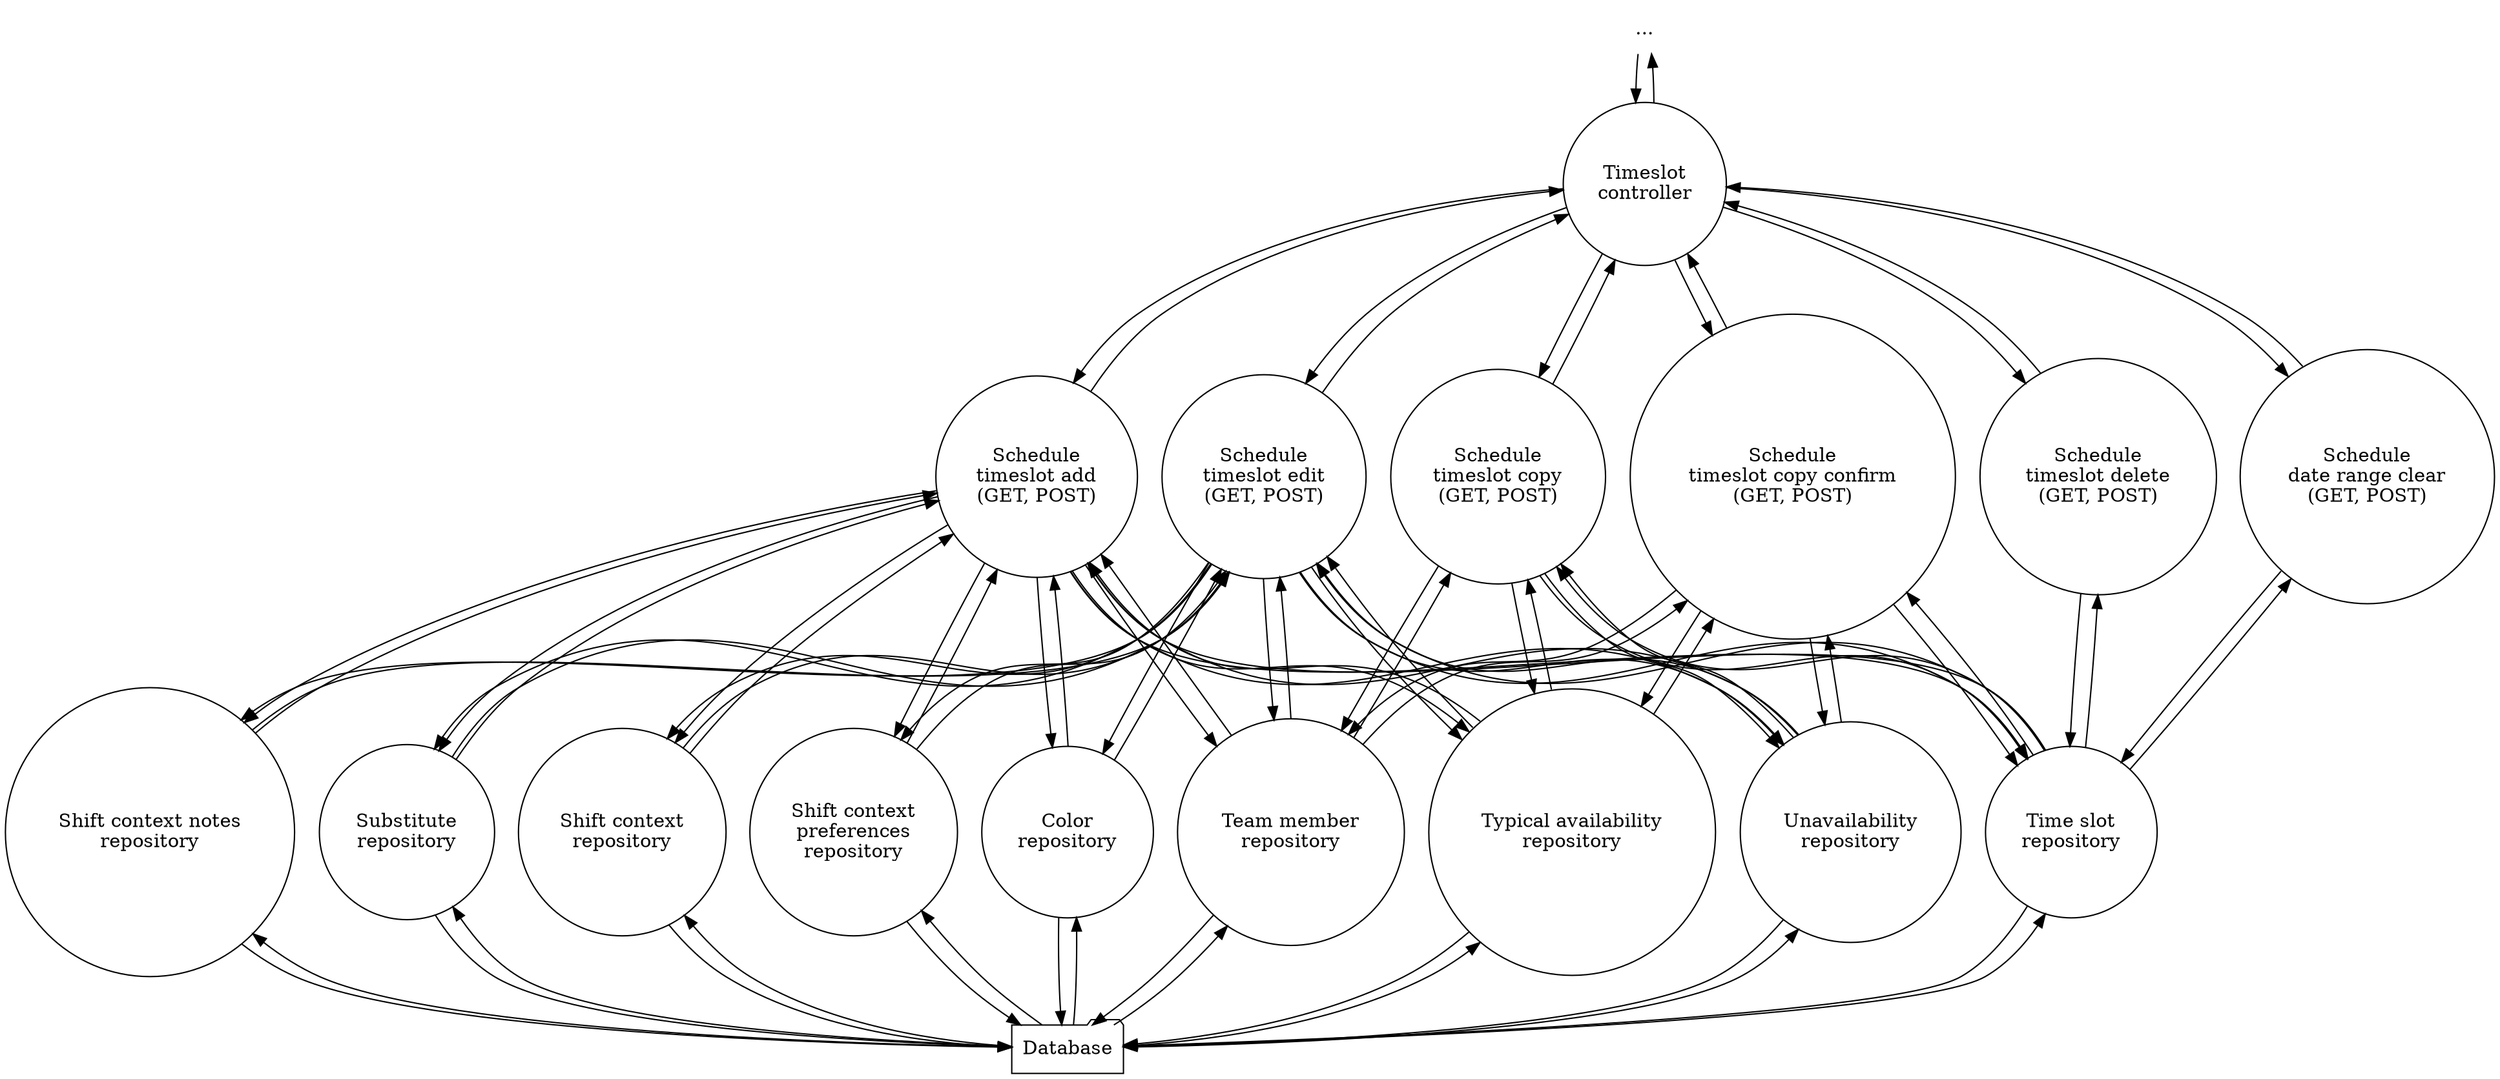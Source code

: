 digraph data_flow_diagram {
    node [ shape = circle ]
    
    "..." [ shape = none ]
    
    "..." -> "Timeslot\ncontroller" -> "..."

    subgraph actions {
        rank = same
        
        "Schedule\ntimeslot add\n(GET, POST)"
        "Schedule\ntimeslot edit\n(GET, POST)"
        "Schedule\ntimeslot delete\n(GET, POST)"
        "Schedule\ntimeslot copy\n(GET, POST)"
        "Schedule\ntimeslot copy confirm\n(GET, POST)"
        "Schedule\ndate range clear\n(GET, POST)"
    }
    
    "Timeslot\ncontroller" -> {
        "Schedule\ntimeslot add\n(GET, POST)"
        "Schedule\ntimeslot edit\n(GET, POST)"
        "Schedule\ntimeslot delete\n(GET, POST)"
        "Schedule\ntimeslot copy\n(GET, POST)"
        "Schedule\ntimeslot copy confirm\n(GET, POST)"
        "Schedule\ndate range clear\n(GET, POST)"
    } -> "Timeslot\ncontroller"
    
    subgraph repositories {
        rank = same
        
        "Team member\nrepository"
        "Typical availability\nrepository"
        "Unavailability\nrepository"
        "Shift context\nrepository"
        "Shift context\npreferences\nrepository"
        "Color\nrepository"
        "Shift context notes\nrepository"
        "Substitute\nrepository"
        "Time slot\nrepository"
    }
    
    {
        "Schedule\ntimeslot add\n(GET, POST)"
        "Schedule\ntimeslot edit\n(GET, POST)"
    }
    ->
    {
        "Team member\nrepository"
        "Typical availability\nrepository"
        "Unavailability\nrepository"
        "Shift context\nrepository"
        "Shift context\npreferences\nrepository"
        "Color\nrepository"
        "Shift context notes\nrepository"
        "Substitute\nrepository"
        "Time slot\nrepository"
    }
    ->
    {
        "Schedule\ntimeslot add\n(GET, POST)"
        "Schedule\ntimeslot edit\n(GET, POST)"
    }
    
    {
        "Schedule\ntimeslot copy\n(GET, POST)"
        "Schedule\ntimeslot copy confirm\n(GET, POST)"
    }
    ->
    {
        "Time slot\nrepository"
        "Team member\nrepository"
        "Typical availability\nrepository"
        "Unavailability\nrepository"
    }
    ->
    {
        "Schedule\ntimeslot copy\n(GET, POST)"
        "Schedule\ntimeslot copy confirm\n(GET, POST)"
    }
    
    {
        "Schedule\ntimeslot delete\n(GET, POST)"
        "Schedule\ndate range clear\n(GET, POST)"
    }
    ->
    {
        "Time slot\nrepository"
    }
    ->
    {
        "Schedule\ntimeslot delete\n(GET, POST)"
        "Schedule\ndate range clear\n(GET, POST)"
    }
    
    Database [ shape = folder ]
    
    Database -> {
        "Team member\nrepository"
        "Typical availability\nrepository"
        "Unavailability\nrepository"
        "Shift context\nrepository"
        "Color\nrepository"
        "Shift context\npreferences\nrepository"
        "Shift context notes\nrepository"
        "Substitute\nrepository"
        "Time slot\nrepository"
    } -> Database
}
